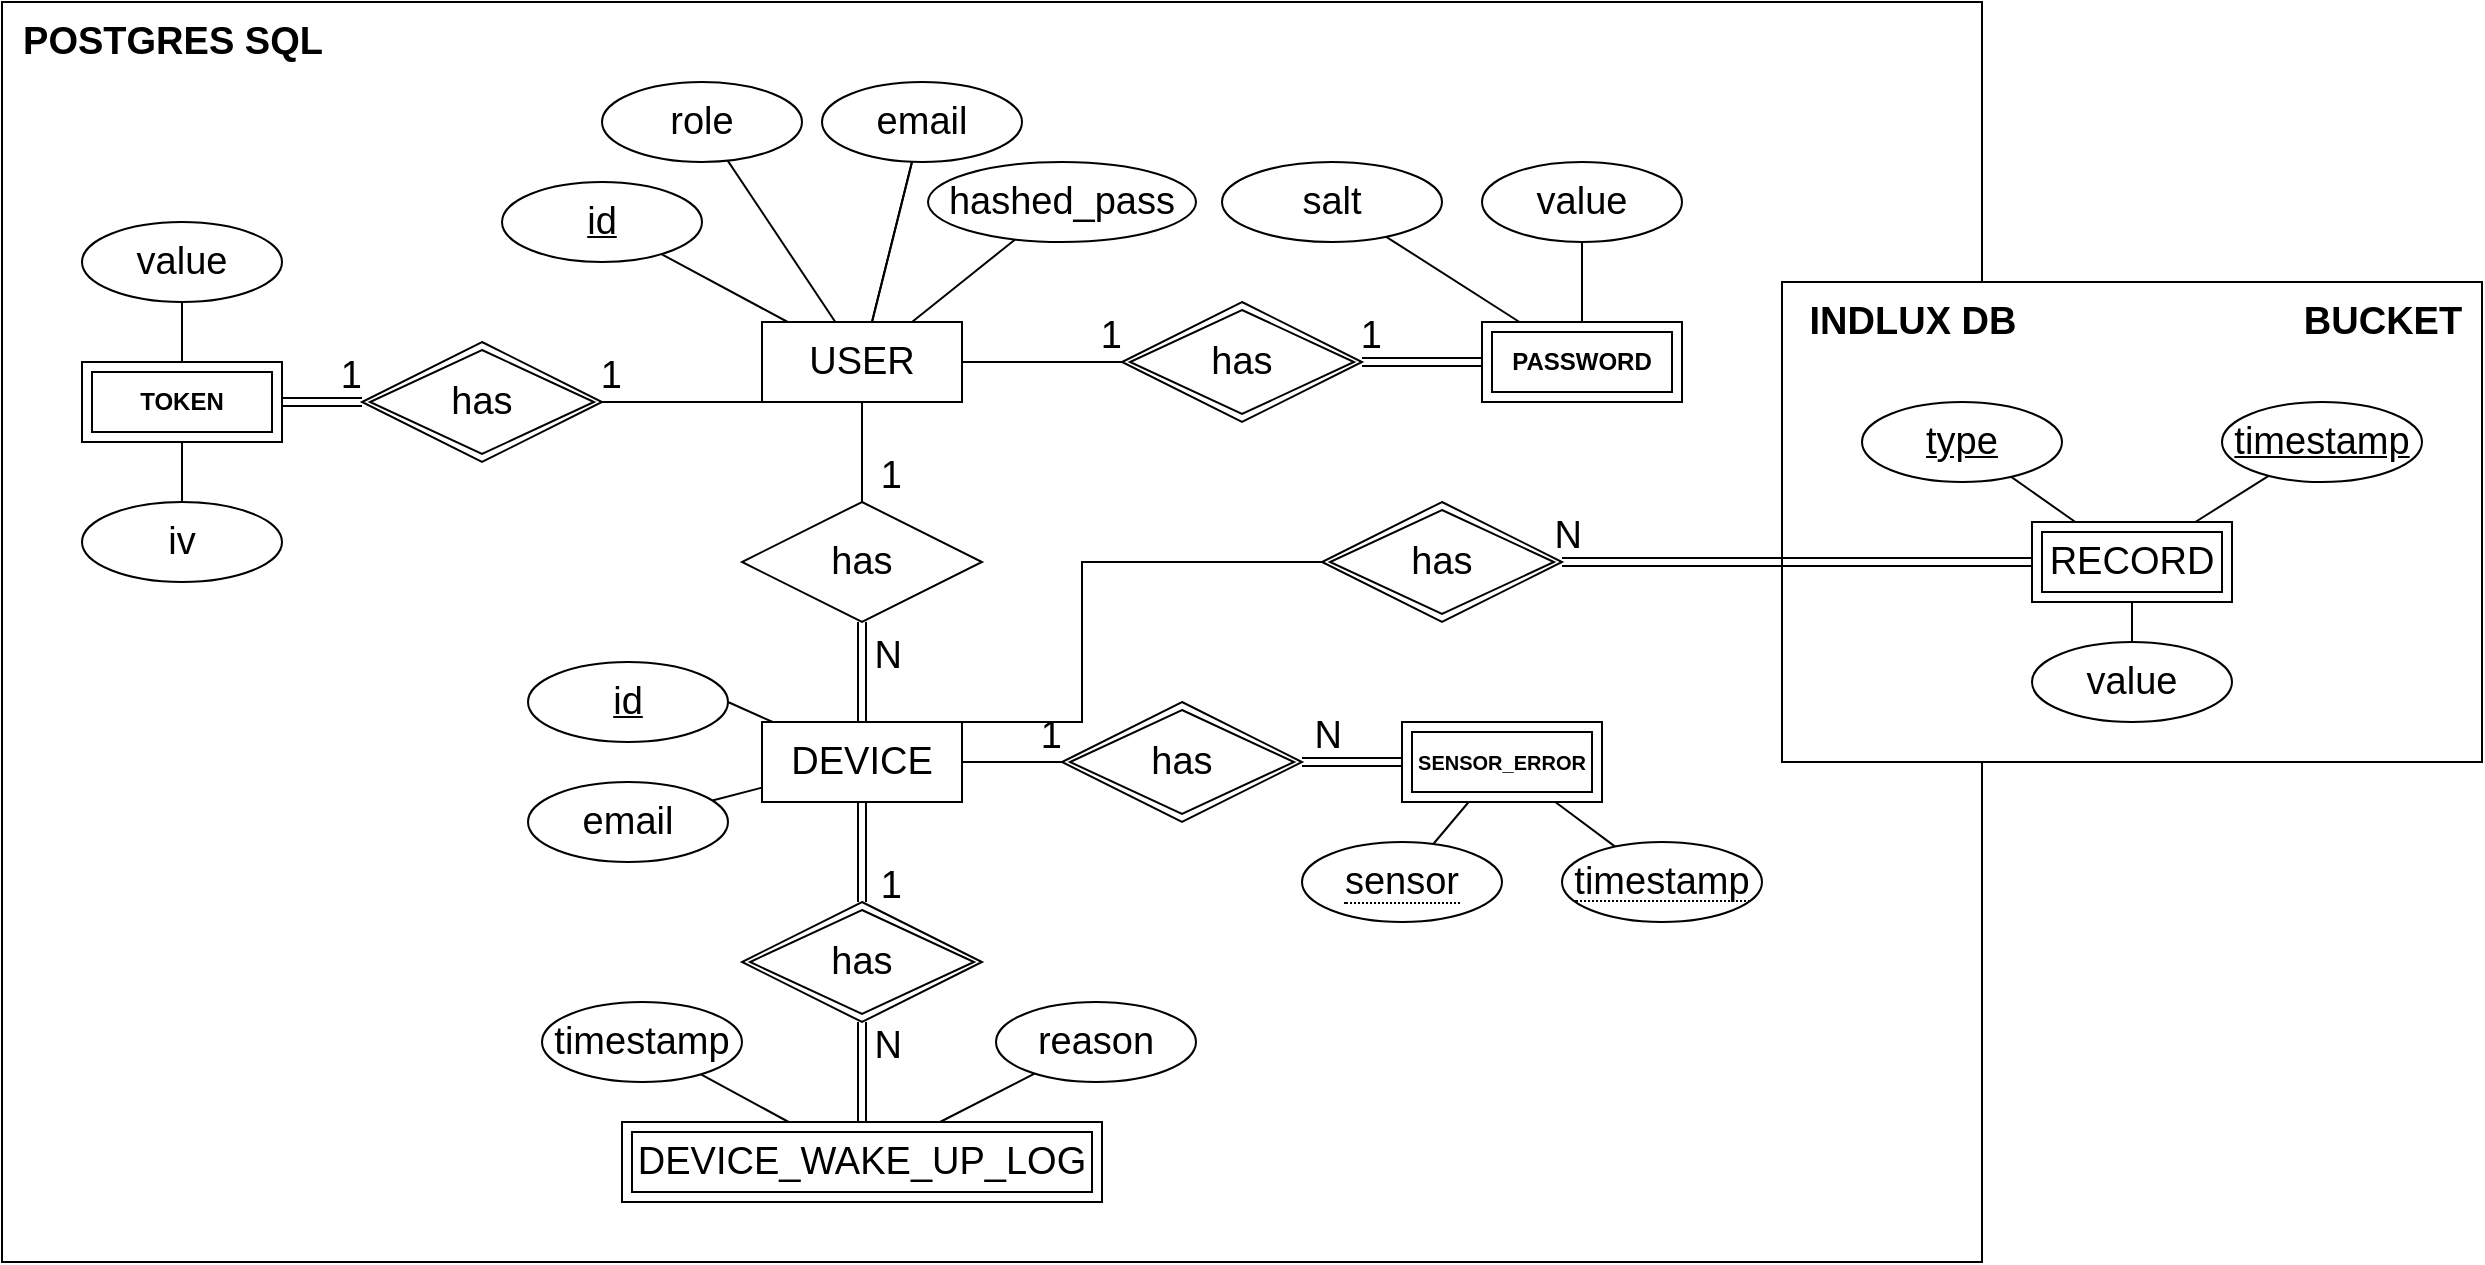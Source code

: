 <mxfile version="21.2.8" type="device">
  <diagram name="Página-1" id="EMFpKlAKQNcZi5i-DLMq">
    <mxGraphModel dx="1615" dy="955" grid="1" gridSize="10" guides="1" tooltips="1" connect="1" arrows="1" fold="1" page="1" pageScale="1" pageWidth="827" pageHeight="1169" math="0" shadow="0">
      <root>
        <mxCell id="0" />
        <mxCell id="1" parent="0" />
        <mxCell id="8bRAlZ4r7Kj0BLFmt75f-137" value="" style="rounded=0;whiteSpace=wrap;html=1;" vertex="1" parent="1">
          <mxGeometry x="90" y="600" width="990" height="630" as="geometry" />
        </mxCell>
        <mxCell id="8bRAlZ4r7Kj0BLFmt75f-61" value="" style="endArrow=none;html=1;rounded=0;exitX=1;exitY=0.5;exitDx=0;exitDy=0;" edge="1" parent="1" source="8bRAlZ4r7Kj0BLFmt75f-85" target="8bRAlZ4r7Kj0BLFmt75f-84">
          <mxGeometry relative="1" as="geometry">
            <mxPoint x="467.471" y="1070.225" as="sourcePoint" />
            <mxPoint x="494" y="1000" as="targetPoint" />
          </mxGeometry>
        </mxCell>
        <mxCell id="8bRAlZ4r7Kj0BLFmt75f-62" value="" style="endArrow=none;html=1;rounded=0;" edge="1" parent="1" source="8bRAlZ4r7Kj0BLFmt75f-63" target="8bRAlZ4r7Kj0BLFmt75f-84">
          <mxGeometry relative="1" as="geometry">
            <mxPoint x="567.117" y="909.325" as="sourcePoint" />
            <mxPoint x="538.182" y="1000" as="targetPoint" />
          </mxGeometry>
        </mxCell>
        <mxCell id="8bRAlZ4r7Kj0BLFmt75f-63" value="&lt;font style=&quot;font-size: 19px;&quot;&gt;email&lt;/font&gt;" style="ellipse;whiteSpace=wrap;html=1;align=center;" vertex="1" parent="1">
          <mxGeometry x="353" y="990" width="100" height="40" as="geometry" />
        </mxCell>
        <mxCell id="8bRAlZ4r7Kj0BLFmt75f-64" value="&lt;font style=&quot;font-size: 19px;&quot;&gt;USER&lt;/font&gt;" style="whiteSpace=wrap;html=1;align=center;" vertex="1" parent="1">
          <mxGeometry x="470" y="760" width="100" height="40" as="geometry" />
        </mxCell>
        <mxCell id="8bRAlZ4r7Kj0BLFmt75f-65" value="&lt;font style=&quot;font-size: 19px;&quot;&gt;id&lt;/font&gt;" style="ellipse;whiteSpace=wrap;html=1;align=center;fontStyle=4;" vertex="1" parent="1">
          <mxGeometry x="340" y="690" width="100" height="40" as="geometry" />
        </mxCell>
        <mxCell id="8bRAlZ4r7Kj0BLFmt75f-66" value="" style="endArrow=none;html=1;rounded=0;" edge="1" parent="1" source="8bRAlZ4r7Kj0BLFmt75f-101" target="8bRAlZ4r7Kj0BLFmt75f-64">
          <mxGeometry relative="1" as="geometry">
            <mxPoint x="386.75" y="648.844" as="sourcePoint" />
            <mxPoint x="434" y="700" as="targetPoint" />
          </mxGeometry>
        </mxCell>
        <mxCell id="8bRAlZ4r7Kj0BLFmt75f-67" value="" style="endArrow=none;html=1;rounded=0;" edge="1" parent="1" source="8bRAlZ4r7Kj0BLFmt75f-101" target="8bRAlZ4r7Kj0BLFmt75f-64">
          <mxGeometry relative="1" as="geometry">
            <mxPoint x="403.908" y="647.565" as="sourcePoint" />
            <mxPoint x="502.727" y="720" as="targetPoint" />
          </mxGeometry>
        </mxCell>
        <mxCell id="8bRAlZ4r7Kj0BLFmt75f-68" value="" style="endArrow=none;html=1;rounded=0;" edge="1" parent="1" source="8bRAlZ4r7Kj0BLFmt75f-69" target="8bRAlZ4r7Kj0BLFmt75f-64">
          <mxGeometry relative="1" as="geometry">
            <mxPoint x="507.908" y="647.565" as="sourcePoint" />
            <mxPoint x="620.667" y="710" as="targetPoint" />
          </mxGeometry>
        </mxCell>
        <mxCell id="8bRAlZ4r7Kj0BLFmt75f-69" value="&lt;font style=&quot;font-size: 19px;&quot;&gt;hashed_pass&lt;/font&gt;" style="ellipse;whiteSpace=wrap;html=1;align=center;fontSize=12;" vertex="1" parent="1">
          <mxGeometry x="553" y="680" width="134" height="40" as="geometry" />
        </mxCell>
        <mxCell id="8bRAlZ4r7Kj0BLFmt75f-70" value="" style="endArrow=none;html=1;rounded=0;" edge="1" parent="1" source="8bRAlZ4r7Kj0BLFmt75f-64" target="8bRAlZ4r7Kj0BLFmt75f-86">
          <mxGeometry relative="1" as="geometry">
            <mxPoint x="490" y="840" as="sourcePoint" />
            <mxPoint x="520" y="820" as="targetPoint" />
          </mxGeometry>
        </mxCell>
        <mxCell id="8bRAlZ4r7Kj0BLFmt75f-71" value="&lt;font style=&quot;font-size: 19px;&quot;&gt;1&lt;/font&gt;" style="resizable=0;html=1;align=right;verticalAlign=bottom;" connectable="0" vertex="1" parent="8bRAlZ4r7Kj0BLFmt75f-70">
          <mxGeometry x="1" relative="1" as="geometry">
            <mxPoint x="20" as="offset" />
          </mxGeometry>
        </mxCell>
        <mxCell id="8bRAlZ4r7Kj0BLFmt75f-72" value="&lt;font style=&quot;font-size: 19px;&quot;&gt;1&lt;/font&gt;" style="resizable=0;html=1;align=right;verticalAlign=bottom;" connectable="0" vertex="1" parent="8bRAlZ4r7Kj0BLFmt75f-70">
          <mxGeometry x="1" relative="1" as="geometry">
            <mxPoint x="20" y="205" as="offset" />
          </mxGeometry>
        </mxCell>
        <mxCell id="8bRAlZ4r7Kj0BLFmt75f-73" value="&lt;font style=&quot;font-size: 19px;&quot;&gt;1&lt;/font&gt;" style="resizable=0;html=1;align=right;verticalAlign=bottom;" connectable="0" vertex="1" parent="8bRAlZ4r7Kj0BLFmt75f-70">
          <mxGeometry x="1" relative="1" as="geometry">
            <mxPoint x="100" y="130" as="offset" />
          </mxGeometry>
        </mxCell>
        <mxCell id="8bRAlZ4r7Kj0BLFmt75f-74" value="&lt;font style=&quot;font-size: 19px;&quot;&gt;1&lt;/font&gt;" style="resizable=0;html=1;align=right;verticalAlign=bottom;" connectable="0" vertex="1" parent="8bRAlZ4r7Kj0BLFmt75f-70">
          <mxGeometry x="1" relative="1" as="geometry">
            <mxPoint x="260" y="-70" as="offset" />
          </mxGeometry>
        </mxCell>
        <mxCell id="8bRAlZ4r7Kj0BLFmt75f-75" value="&lt;font style=&quot;font-size: 19px;&quot;&gt;1&lt;/font&gt;" style="resizable=0;html=1;align=right;verticalAlign=bottom;" connectable="0" vertex="1" parent="8bRAlZ4r7Kj0BLFmt75f-70">
          <mxGeometry x="1" relative="1" as="geometry">
            <mxPoint x="130" y="-70" as="offset" />
          </mxGeometry>
        </mxCell>
        <mxCell id="8bRAlZ4r7Kj0BLFmt75f-76" value="&lt;font style=&quot;font-size: 19px;&quot;&gt;1&lt;/font&gt;" style="resizable=0;html=1;align=right;verticalAlign=bottom;" connectable="0" vertex="1" parent="8bRAlZ4r7Kj0BLFmt75f-70">
          <mxGeometry x="1" relative="1" as="geometry">
            <mxPoint x="-250" y="-50" as="offset" />
          </mxGeometry>
        </mxCell>
        <mxCell id="8bRAlZ4r7Kj0BLFmt75f-77" value="&lt;font style=&quot;font-size: 19px;&quot;&gt;1&lt;/font&gt;" style="resizable=0;html=1;align=right;verticalAlign=bottom;" connectable="0" vertex="1" parent="8bRAlZ4r7Kj0BLFmt75f-70">
          <mxGeometry x="1" relative="1" as="geometry">
            <mxPoint x="-120" y="-50" as="offset" />
          </mxGeometry>
        </mxCell>
        <mxCell id="8bRAlZ4r7Kj0BLFmt75f-78" value="" style="endArrow=none;html=1;rounded=0;shape=link;exitX=0.5;exitY=0;exitDx=0;exitDy=0;" edge="1" parent="1" source="8bRAlZ4r7Kj0BLFmt75f-84" target="8bRAlZ4r7Kj0BLFmt75f-86">
          <mxGeometry relative="1" as="geometry">
            <mxPoint x="520" y="960" as="sourcePoint" />
            <mxPoint x="520" y="880" as="targetPoint" />
          </mxGeometry>
        </mxCell>
        <mxCell id="8bRAlZ4r7Kj0BLFmt75f-79" value="&lt;font style=&quot;font-size: 19px;&quot;&gt;N&lt;/font&gt;" style="resizable=0;html=1;align=right;verticalAlign=bottom;" connectable="0" vertex="1" parent="8bRAlZ4r7Kj0BLFmt75f-78">
          <mxGeometry x="1" relative="1" as="geometry">
            <mxPoint x="20" y="30" as="offset" />
          </mxGeometry>
        </mxCell>
        <mxCell id="8bRAlZ4r7Kj0BLFmt75f-80" value="&lt;font style=&quot;font-size: 19px;&quot;&gt;N&lt;/font&gt;" style="resizable=0;html=1;align=right;verticalAlign=bottom;" connectable="0" vertex="1" parent="8bRAlZ4r7Kj0BLFmt75f-78">
          <mxGeometry x="1" relative="1" as="geometry">
            <mxPoint x="240" y="70" as="offset" />
          </mxGeometry>
        </mxCell>
        <mxCell id="8bRAlZ4r7Kj0BLFmt75f-81" value="&lt;font style=&quot;font-size: 19px;&quot;&gt;N&lt;/font&gt;" style="resizable=0;html=1;align=right;verticalAlign=bottom;" connectable="0" vertex="1" parent="8bRAlZ4r7Kj0BLFmt75f-78">
          <mxGeometry x="1" relative="1" as="geometry">
            <mxPoint x="20" y="225" as="offset" />
          </mxGeometry>
        </mxCell>
        <mxCell id="8bRAlZ4r7Kj0BLFmt75f-82" style="edgeStyle=orthogonalEdgeStyle;rounded=0;orthogonalLoop=1;jettySize=auto;html=1;endArrow=none;endFill=0;" edge="1" parent="1" source="8bRAlZ4r7Kj0BLFmt75f-84" target="8bRAlZ4r7Kj0BLFmt75f-89">
          <mxGeometry relative="1" as="geometry">
            <mxPoint x="675" y="980" as="targetPoint" />
          </mxGeometry>
        </mxCell>
        <mxCell id="8bRAlZ4r7Kj0BLFmt75f-83" style="edgeStyle=orthogonalEdgeStyle;rounded=0;orthogonalLoop=1;jettySize=auto;html=1;endArrow=none;endFill=0;shape=link;" edge="1" parent="1" source="8bRAlZ4r7Kj0BLFmt75f-84" target="8bRAlZ4r7Kj0BLFmt75f-94">
          <mxGeometry relative="1" as="geometry" />
        </mxCell>
        <mxCell id="8bRAlZ4r7Kj0BLFmt75f-84" value="&lt;font style=&quot;font-size: 19px;&quot;&gt;DEVICE&lt;/font&gt;" style="whiteSpace=wrap;html=1;align=center;" vertex="1" parent="1">
          <mxGeometry x="470" y="960" width="100" height="40" as="geometry" />
        </mxCell>
        <mxCell id="8bRAlZ4r7Kj0BLFmt75f-85" value="&lt;font style=&quot;font-size: 19px;&quot;&gt;id&lt;/font&gt;" style="ellipse;whiteSpace=wrap;html=1;align=center;fontStyle=4;" vertex="1" parent="1">
          <mxGeometry x="353" y="930" width="100" height="40" as="geometry" />
        </mxCell>
        <mxCell id="8bRAlZ4r7Kj0BLFmt75f-86" value="&lt;font style=&quot;font-size: 19px;&quot;&gt;has&lt;/font&gt;" style="shape=rhombus;perimeter=rhombusPerimeter;whiteSpace=wrap;html=1;align=center;" vertex="1" parent="1">
          <mxGeometry x="460" y="850" width="120" height="60" as="geometry" />
        </mxCell>
        <mxCell id="8bRAlZ4r7Kj0BLFmt75f-87" value="" style="endArrow=none;html=1;rounded=0;" edge="1" parent="1" source="8bRAlZ4r7Kj0BLFmt75f-90" target="8bRAlZ4r7Kj0BLFmt75f-100">
          <mxGeometry relative="1" as="geometry">
            <mxPoint x="890" y="1060" as="sourcePoint" />
            <mxPoint x="949.4" y="1000" as="targetPoint" />
          </mxGeometry>
        </mxCell>
        <mxCell id="8bRAlZ4r7Kj0BLFmt75f-88" value="" style="endArrow=none;html=1;rounded=0;" edge="1" parent="1" source="8bRAlZ4r7Kj0BLFmt75f-91" target="8bRAlZ4r7Kj0BLFmt75f-100">
          <mxGeometry relative="1" as="geometry">
            <mxPoint x="1064" y="1080" as="sourcePoint" />
            <mxPoint x="972" y="1000" as="targetPoint" />
          </mxGeometry>
        </mxCell>
        <mxCell id="8bRAlZ4r7Kj0BLFmt75f-89" value="has" style="shape=rhombus;double=1;perimeter=rhombusPerimeter;whiteSpace=wrap;html=1;align=center;fontSize=19;" vertex="1" parent="1">
          <mxGeometry x="620" y="950" width="120" height="60" as="geometry" />
        </mxCell>
        <mxCell id="8bRAlZ4r7Kj0BLFmt75f-90" value="&lt;span style=&quot;border-bottom: 1px dotted; font-size: 19px;&quot;&gt;sensor&lt;/span&gt;" style="ellipse;whiteSpace=wrap;html=1;align=center;fontSize=19;" vertex="1" parent="1">
          <mxGeometry x="740" y="1020" width="100" height="40" as="geometry" />
        </mxCell>
        <mxCell id="8bRAlZ4r7Kj0BLFmt75f-91" value="&lt;span style=&quot;border-bottom: 1px dotted&quot;&gt;&lt;font style=&quot;font-size: 19px;&quot;&gt;timestamp&lt;/font&gt;&lt;/span&gt;" style="ellipse;whiteSpace=wrap;html=1;align=center;" vertex="1" parent="1">
          <mxGeometry x="870" y="1020" width="100" height="40" as="geometry" />
        </mxCell>
        <mxCell id="8bRAlZ4r7Kj0BLFmt75f-92" style="edgeStyle=orthogonalEdgeStyle;rounded=0;orthogonalLoop=1;jettySize=auto;html=1;endArrow=none;endFill=0;shape=link;entryX=0.5;entryY=1;entryDx=0;entryDy=0;" edge="1" parent="1" source="8bRAlZ4r7Kj0BLFmt75f-93" target="8bRAlZ4r7Kj0BLFmt75f-94">
          <mxGeometry relative="1" as="geometry">
            <mxPoint x="700" y="1205" as="targetPoint" />
          </mxGeometry>
        </mxCell>
        <mxCell id="8bRAlZ4r7Kj0BLFmt75f-93" value="&lt;font style=&quot;font-size: 19px;&quot;&gt;DEVICE_WAKE_UP_LOG&lt;/font&gt;" style="shape=ext;margin=3;double=1;whiteSpace=wrap;html=1;align=center;fontSize=8;fontStyle=0" vertex="1" parent="1">
          <mxGeometry x="400" y="1160" width="240" height="40" as="geometry" />
        </mxCell>
        <mxCell id="8bRAlZ4r7Kj0BLFmt75f-94" value="has" style="shape=rhombus;double=1;perimeter=rhombusPerimeter;whiteSpace=wrap;html=1;align=center;fontSize=19;" vertex="1" parent="1">
          <mxGeometry x="460" y="1050" width="120" height="60" as="geometry" />
        </mxCell>
        <mxCell id="8bRAlZ4r7Kj0BLFmt75f-95" value="" style="endArrow=none;html=1;rounded=0;" edge="1" parent="1" source="8bRAlZ4r7Kj0BLFmt75f-96" target="8bRAlZ4r7Kj0BLFmt75f-93">
          <mxGeometry relative="1" as="geometry">
            <mxPoint x="500.137" y="1276.694" as="sourcePoint" />
            <mxPoint x="1370" y="1235" as="targetPoint" />
          </mxGeometry>
        </mxCell>
        <mxCell id="8bRAlZ4r7Kj0BLFmt75f-96" value="&lt;span style=&quot;font-size: 19px;&quot;&gt;reason&lt;/span&gt;" style="ellipse;whiteSpace=wrap;html=1;align=center;" vertex="1" parent="1">
          <mxGeometry x="587" y="1100" width="100" height="40" as="geometry" />
        </mxCell>
        <mxCell id="8bRAlZ4r7Kj0BLFmt75f-97" value="timestamp" style="ellipse;whiteSpace=wrap;html=1;align=center;fontSize=19;" vertex="1" parent="1">
          <mxGeometry x="360" y="1100" width="100" height="40" as="geometry" />
        </mxCell>
        <mxCell id="8bRAlZ4r7Kj0BLFmt75f-98" value="" style="endArrow=none;html=1;rounded=0;" edge="1" parent="1" source="8bRAlZ4r7Kj0BLFmt75f-97" target="8bRAlZ4r7Kj0BLFmt75f-93">
          <mxGeometry relative="1" as="geometry">
            <mxPoint x="590" y="1295" as="sourcePoint" />
            <mxPoint x="590" y="1235" as="targetPoint" />
          </mxGeometry>
        </mxCell>
        <mxCell id="8bRAlZ4r7Kj0BLFmt75f-99" value="" style="edgeStyle=orthogonalEdgeStyle;rounded=0;orthogonalLoop=1;jettySize=auto;html=1;shape=link;" edge="1" parent="1" source="8bRAlZ4r7Kj0BLFmt75f-89" target="8bRAlZ4r7Kj0BLFmt75f-100">
          <mxGeometry relative="1" as="geometry">
            <mxPoint x="760" y="980" as="sourcePoint" />
            <mxPoint x="899" y="980" as="targetPoint" />
          </mxGeometry>
        </mxCell>
        <mxCell id="8bRAlZ4r7Kj0BLFmt75f-100" value="SENSOR_ERROR" style="shape=ext;margin=3;double=1;whiteSpace=wrap;html=1;align=center;fontSize=10;fontStyle=1" vertex="1" parent="1">
          <mxGeometry x="790" y="960" width="100" height="40" as="geometry" />
        </mxCell>
        <mxCell id="8bRAlZ4r7Kj0BLFmt75f-101" value="&lt;font style=&quot;font-size: 19px;&quot;&gt;email&lt;/font&gt;" style="ellipse;whiteSpace=wrap;html=1;align=center;" vertex="1" parent="1">
          <mxGeometry x="500" y="640" width="100" height="40" as="geometry" />
        </mxCell>
        <mxCell id="8bRAlZ4r7Kj0BLFmt75f-102" value="" style="endArrow=none;html=1;rounded=0;" edge="1" parent="1" source="8bRAlZ4r7Kj0BLFmt75f-65" target="8bRAlZ4r7Kj0BLFmt75f-64">
          <mxGeometry relative="1" as="geometry">
            <mxPoint x="436" y="754" as="sourcePoint" />
            <mxPoint x="480" y="771" as="targetPoint" />
          </mxGeometry>
        </mxCell>
        <mxCell id="8bRAlZ4r7Kj0BLFmt75f-103" style="edgeStyle=orthogonalEdgeStyle;rounded=0;orthogonalLoop=1;jettySize=auto;html=1;shape=link;" edge="1" parent="1" source="8bRAlZ4r7Kj0BLFmt75f-104" target="8bRAlZ4r7Kj0BLFmt75f-106">
          <mxGeometry relative="1" as="geometry" />
        </mxCell>
        <mxCell id="8bRAlZ4r7Kj0BLFmt75f-104" value="PASSWORD" style="shape=ext;margin=3;double=1;whiteSpace=wrap;html=1;align=center;fontStyle=1" vertex="1" parent="1">
          <mxGeometry x="830" y="760" width="100" height="40" as="geometry" />
        </mxCell>
        <mxCell id="8bRAlZ4r7Kj0BLFmt75f-105" style="edgeStyle=orthogonalEdgeStyle;rounded=0;orthogonalLoop=1;jettySize=auto;html=1;endArrow=none;endFill=0;" edge="1" parent="1" source="8bRAlZ4r7Kj0BLFmt75f-106" target="8bRAlZ4r7Kj0BLFmt75f-64">
          <mxGeometry relative="1" as="geometry" />
        </mxCell>
        <mxCell id="8bRAlZ4r7Kj0BLFmt75f-106" value="has" style="shape=rhombus;double=1;perimeter=rhombusPerimeter;whiteSpace=wrap;html=1;align=center;fontSize=19;" vertex="1" parent="1">
          <mxGeometry x="650" y="750" width="120" height="60" as="geometry" />
        </mxCell>
        <mxCell id="8bRAlZ4r7Kj0BLFmt75f-107" value="&lt;font style=&quot;font-size: 19px;&quot;&gt;value&lt;/font&gt;" style="ellipse;whiteSpace=wrap;html=1;align=center;" vertex="1" parent="1">
          <mxGeometry x="830" y="680" width="100" height="40" as="geometry" />
        </mxCell>
        <mxCell id="8bRAlZ4r7Kj0BLFmt75f-108" value="" style="endArrow=none;html=1;rounded=0;" edge="1" parent="1" source="8bRAlZ4r7Kj0BLFmt75f-107" target="8bRAlZ4r7Kj0BLFmt75f-104">
          <mxGeometry relative="1" as="geometry">
            <mxPoint x="634" y="736" as="sourcePoint" />
            <mxPoint x="569" y="770" as="targetPoint" />
          </mxGeometry>
        </mxCell>
        <mxCell id="8bRAlZ4r7Kj0BLFmt75f-109" value="TOKEN" style="shape=ext;margin=3;double=1;whiteSpace=wrap;html=1;align=center;fontStyle=1" vertex="1" parent="1">
          <mxGeometry x="130" y="780" width="100" height="40" as="geometry" />
        </mxCell>
        <mxCell id="8bRAlZ4r7Kj0BLFmt75f-110" style="edgeStyle=orthogonalEdgeStyle;rounded=0;orthogonalLoop=1;jettySize=auto;html=1;endArrow=none;endFill=0;entryX=0;entryY=1;entryDx=0;entryDy=0;" edge="1" parent="1" source="8bRAlZ4r7Kj0BLFmt75f-111" target="8bRAlZ4r7Kj0BLFmt75f-64">
          <mxGeometry relative="1" as="geometry">
            <Array as="points">
              <mxPoint x="450" y="800" />
              <mxPoint x="450" y="800" />
            </Array>
          </mxGeometry>
        </mxCell>
        <mxCell id="8bRAlZ4r7Kj0BLFmt75f-111" value="has" style="shape=rhombus;double=1;perimeter=rhombusPerimeter;whiteSpace=wrap;html=1;align=center;fontSize=19;" vertex="1" parent="1">
          <mxGeometry x="270" y="770" width="120" height="60" as="geometry" />
        </mxCell>
        <mxCell id="8bRAlZ4r7Kj0BLFmt75f-112" style="edgeStyle=orthogonalEdgeStyle;rounded=0;orthogonalLoop=1;jettySize=auto;html=1;shape=link;" edge="1" parent="1" source="8bRAlZ4r7Kj0BLFmt75f-109" target="8bRAlZ4r7Kj0BLFmt75f-111">
          <mxGeometry relative="1" as="geometry" />
        </mxCell>
        <mxCell id="8bRAlZ4r7Kj0BLFmt75f-113" value="&lt;font style=&quot;font-size: 19px;&quot;&gt;value&lt;/font&gt;" style="ellipse;whiteSpace=wrap;html=1;align=center;" vertex="1" parent="1">
          <mxGeometry x="130" y="710" width="100" height="40" as="geometry" />
        </mxCell>
        <mxCell id="8bRAlZ4r7Kj0BLFmt75f-114" value="" style="endArrow=none;html=1;rounded=0;" edge="1" parent="1" source="8bRAlZ4r7Kj0BLFmt75f-113" target="8bRAlZ4r7Kj0BLFmt75f-109">
          <mxGeometry relative="1" as="geometry">
            <mxPoint x="431" y="766" as="sourcePoint" />
            <mxPoint x="480" y="790" as="targetPoint" />
          </mxGeometry>
        </mxCell>
        <mxCell id="8bRAlZ4r7Kj0BLFmt75f-115" value="&lt;font style=&quot;font-size: 19px;&quot;&gt;iv&lt;/font&gt;" style="ellipse;whiteSpace=wrap;html=1;align=center;" vertex="1" parent="1">
          <mxGeometry x="130" y="850" width="100" height="40" as="geometry" />
        </mxCell>
        <mxCell id="8bRAlZ4r7Kj0BLFmt75f-116" value="" style="endArrow=none;html=1;rounded=0;" edge="1" parent="1" source="8bRAlZ4r7Kj0BLFmt75f-115" target="8bRAlZ4r7Kj0BLFmt75f-109">
          <mxGeometry relative="1" as="geometry">
            <mxPoint x="431" y="906" as="sourcePoint" />
            <mxPoint x="180" y="920" as="targetPoint" />
          </mxGeometry>
        </mxCell>
        <mxCell id="8bRAlZ4r7Kj0BLFmt75f-117" value="" style="endArrow=none;html=1;rounded=0;" edge="1" parent="1" source="8bRAlZ4r7Kj0BLFmt75f-118" target="8bRAlZ4r7Kj0BLFmt75f-104">
          <mxGeometry relative="1" as="geometry">
            <mxPoint x="776.435" y="713.814" as="sourcePoint" />
            <mxPoint x="910" y="760" as="targetPoint" />
          </mxGeometry>
        </mxCell>
        <mxCell id="8bRAlZ4r7Kj0BLFmt75f-118" value="&lt;font style=&quot;font-size: 19px;&quot;&gt;salt&lt;/font&gt;" style="ellipse;whiteSpace=wrap;html=1;align=center;" vertex="1" parent="1">
          <mxGeometry x="700" y="680" width="110" height="40" as="geometry" />
        </mxCell>
        <mxCell id="8bRAlZ4r7Kj0BLFmt75f-119" value="&lt;font style=&quot;font-size: 19px;&quot;&gt;role&lt;/font&gt;" style="ellipse;whiteSpace=wrap;html=1;align=center;" vertex="1" parent="1">
          <mxGeometry x="390" y="640" width="100" height="40" as="geometry" />
        </mxCell>
        <mxCell id="8bRAlZ4r7Kj0BLFmt75f-120" value="" style="endArrow=none;html=1;rounded=0;" edge="1" parent="1" source="8bRAlZ4r7Kj0BLFmt75f-119" target="8bRAlZ4r7Kj0BLFmt75f-64">
          <mxGeometry relative="1" as="geometry">
            <mxPoint x="452" y="728" as="sourcePoint" />
            <mxPoint x="505" y="770" as="targetPoint" />
          </mxGeometry>
        </mxCell>
        <mxCell id="8bRAlZ4r7Kj0BLFmt75f-121" value="" style="rounded=0;whiteSpace=wrap;html=1;" vertex="1" parent="1">
          <mxGeometry x="980" y="740" width="350" height="240" as="geometry" />
        </mxCell>
        <mxCell id="8bRAlZ4r7Kj0BLFmt75f-122" value="" style="endArrow=none;html=1;rounded=0;" edge="1" parent="1" source="8bRAlZ4r7Kj0BLFmt75f-124" target="8bRAlZ4r7Kj0BLFmt75f-130">
          <mxGeometry relative="1" as="geometry">
            <mxPoint x="1155" y="830" as="sourcePoint" />
            <mxPoint x="1126.667" y="860" as="targetPoint" />
          </mxGeometry>
        </mxCell>
        <mxCell id="8bRAlZ4r7Kj0BLFmt75f-123" value="" style="endArrow=none;html=1;rounded=0;" edge="1" parent="1" source="8bRAlZ4r7Kj0BLFmt75f-128" target="8bRAlZ4r7Kj0BLFmt75f-130">
          <mxGeometry relative="1" as="geometry">
            <mxPoint x="1238.449" y="826.947" as="sourcePoint" />
            <mxPoint x="1186.667" y="860" as="targetPoint" />
          </mxGeometry>
        </mxCell>
        <mxCell id="8bRAlZ4r7Kj0BLFmt75f-124" value="type" style="ellipse;whiteSpace=wrap;html=1;align=center;fontStyle=4;fontSize=19;" vertex="1" parent="1">
          <mxGeometry x="1020" y="800" width="100" height="40" as="geometry" />
        </mxCell>
        <mxCell id="8bRAlZ4r7Kj0BLFmt75f-125" value="BUCKET" style="text;html=1;align=center;verticalAlign=middle;resizable=0;points=[];autosize=1;strokeColor=none;fillColor=none;fontSize=19;fontStyle=1" vertex="1" parent="1">
          <mxGeometry x="1230" y="740" width="100" height="40" as="geometry" />
        </mxCell>
        <mxCell id="8bRAlZ4r7Kj0BLFmt75f-126" value="value" style="ellipse;whiteSpace=wrap;html=1;align=center;fontSize=19;" vertex="1" parent="1">
          <mxGeometry x="1105" y="920" width="100" height="40" as="geometry" />
        </mxCell>
        <mxCell id="8bRAlZ4r7Kj0BLFmt75f-127" value="" style="endArrow=none;html=1;rounded=0;" edge="1" parent="1" source="8bRAlZ4r7Kj0BLFmt75f-126" target="8bRAlZ4r7Kj0BLFmt75f-130">
          <mxGeometry relative="1" as="geometry">
            <mxPoint x="1248" y="837" as="sourcePoint" />
            <mxPoint x="1155" y="900" as="targetPoint" />
          </mxGeometry>
        </mxCell>
        <mxCell id="8bRAlZ4r7Kj0BLFmt75f-128" value="timestamp" style="ellipse;whiteSpace=wrap;html=1;align=center;fontStyle=4;fontSize=19;" vertex="1" parent="1">
          <mxGeometry x="1200" y="800" width="100" height="40" as="geometry" />
        </mxCell>
        <mxCell id="8bRAlZ4r7Kj0BLFmt75f-129" value="INDLUX DB" style="text;html=1;align=center;verticalAlign=middle;resizable=0;points=[];autosize=1;strokeColor=none;fillColor=none;fontSize=19;fontStyle=1" vertex="1" parent="1">
          <mxGeometry x="980" y="740" width="130" height="40" as="geometry" />
        </mxCell>
        <mxCell id="8bRAlZ4r7Kj0BLFmt75f-130" value="RECORD" style="shape=ext;margin=3;double=1;whiteSpace=wrap;html=1;align=center;fontSize=19;" vertex="1" parent="1">
          <mxGeometry x="1105" y="860" width="100" height="40" as="geometry" />
        </mxCell>
        <mxCell id="8bRAlZ4r7Kj0BLFmt75f-131" value="has" style="shape=rhombus;double=1;perimeter=rhombusPerimeter;whiteSpace=wrap;html=1;align=center;fontSize=19;" vertex="1" parent="1">
          <mxGeometry x="750" y="850" width="120" height="60" as="geometry" />
        </mxCell>
        <mxCell id="8bRAlZ4r7Kj0BLFmt75f-132" style="edgeStyle=orthogonalEdgeStyle;rounded=0;orthogonalLoop=1;jettySize=auto;html=1;exitX=1;exitY=0;exitDx=0;exitDy=0;endArrow=none;endFill=0;" edge="1" target="8bRAlZ4r7Kj0BLFmt75f-131" parent="1" source="8bRAlZ4r7Kj0BLFmt75f-84">
          <mxGeometry relative="1" as="geometry">
            <mxPoint x="750" y="880" as="targetPoint" />
            <Array as="points">
              <mxPoint x="630" y="960" />
              <mxPoint x="630" y="880" />
            </Array>
            <mxPoint x="600" y="960" as="sourcePoint" />
          </mxGeometry>
        </mxCell>
        <mxCell id="8bRAlZ4r7Kj0BLFmt75f-133" style="edgeStyle=orthogonalEdgeStyle;rounded=0;orthogonalLoop=1;jettySize=auto;html=1;endArrow=none;endFill=0;shape=link;" edge="1" source="8bRAlZ4r7Kj0BLFmt75f-131" parent="1" target="8bRAlZ4r7Kj0BLFmt75f-130">
          <mxGeometry relative="1" as="geometry">
            <mxPoint x="870" y="880" as="sourcePoint" />
            <mxPoint x="1075" y="880" as="targetPoint" />
          </mxGeometry>
        </mxCell>
        <mxCell id="8bRAlZ4r7Kj0BLFmt75f-136" value="&lt;font style=&quot;font-size: 19px;&quot;&gt;N&lt;/font&gt;" style="resizable=0;html=1;align=right;verticalAlign=bottom;" connectable="0" vertex="1" parent="1">
          <mxGeometry x="880" y="880.003" as="geometry" />
        </mxCell>
        <mxCell id="8bRAlZ4r7Kj0BLFmt75f-138" value="POSTGRES SQL" style="text;html=1;align=center;verticalAlign=middle;resizable=0;points=[];autosize=1;strokeColor=none;fillColor=none;fontSize=19;fontStyle=1" vertex="1" parent="1">
          <mxGeometry x="90" y="600" width="170" height="40" as="geometry" />
        </mxCell>
      </root>
    </mxGraphModel>
  </diagram>
</mxfile>
